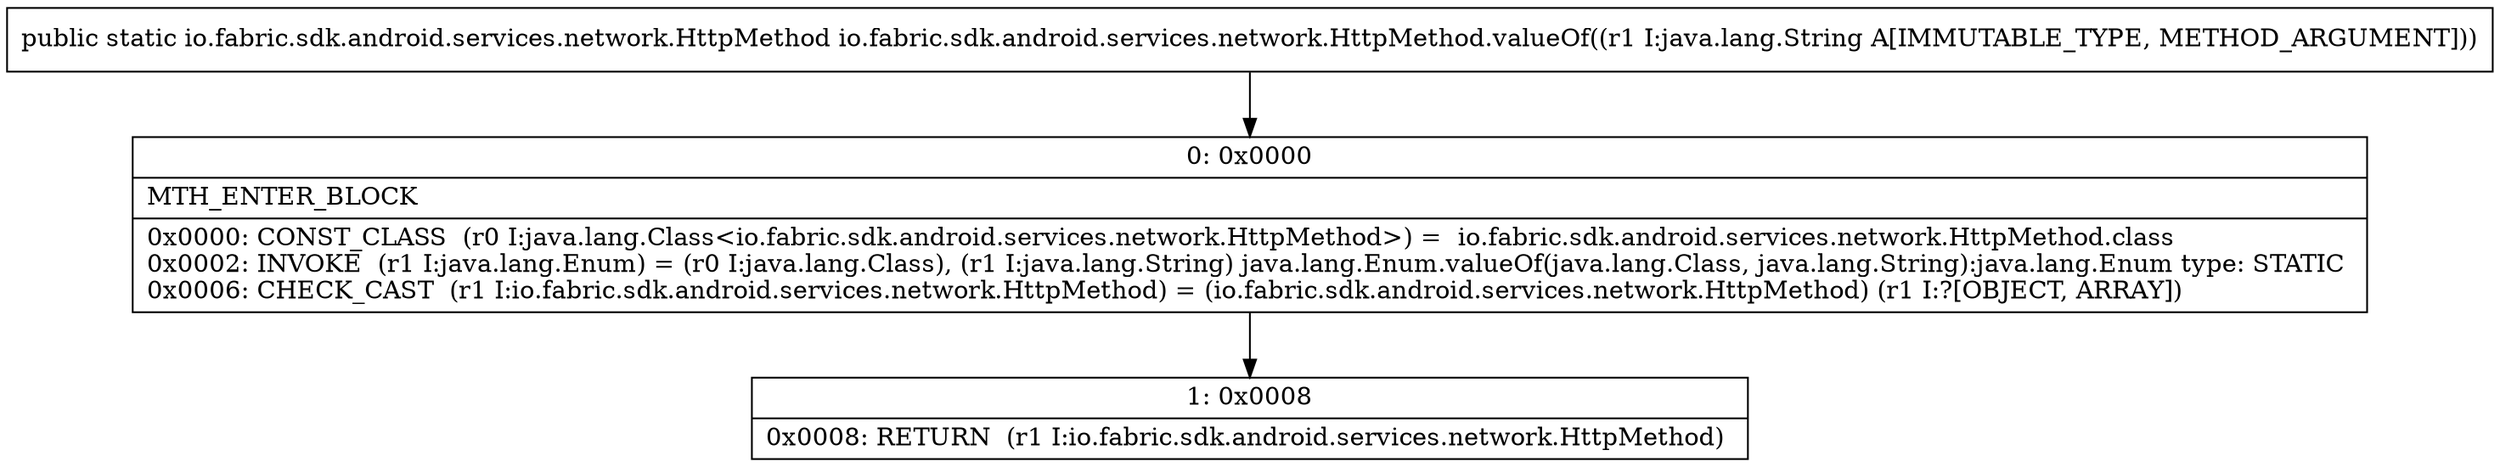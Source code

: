 digraph "CFG forio.fabric.sdk.android.services.network.HttpMethod.valueOf(Ljava\/lang\/String;)Lio\/fabric\/sdk\/android\/services\/network\/HttpMethod;" {
Node_0 [shape=record,label="{0\:\ 0x0000|MTH_ENTER_BLOCK\l|0x0000: CONST_CLASS  (r0 I:java.lang.Class\<io.fabric.sdk.android.services.network.HttpMethod\>) =  io.fabric.sdk.android.services.network.HttpMethod.class \l0x0002: INVOKE  (r1 I:java.lang.Enum) = (r0 I:java.lang.Class), (r1 I:java.lang.String) java.lang.Enum.valueOf(java.lang.Class, java.lang.String):java.lang.Enum type: STATIC \l0x0006: CHECK_CAST  (r1 I:io.fabric.sdk.android.services.network.HttpMethod) = (io.fabric.sdk.android.services.network.HttpMethod) (r1 I:?[OBJECT, ARRAY]) \l}"];
Node_1 [shape=record,label="{1\:\ 0x0008|0x0008: RETURN  (r1 I:io.fabric.sdk.android.services.network.HttpMethod) \l}"];
MethodNode[shape=record,label="{public static io.fabric.sdk.android.services.network.HttpMethod io.fabric.sdk.android.services.network.HttpMethod.valueOf((r1 I:java.lang.String A[IMMUTABLE_TYPE, METHOD_ARGUMENT])) }"];
MethodNode -> Node_0;
Node_0 -> Node_1;
}

